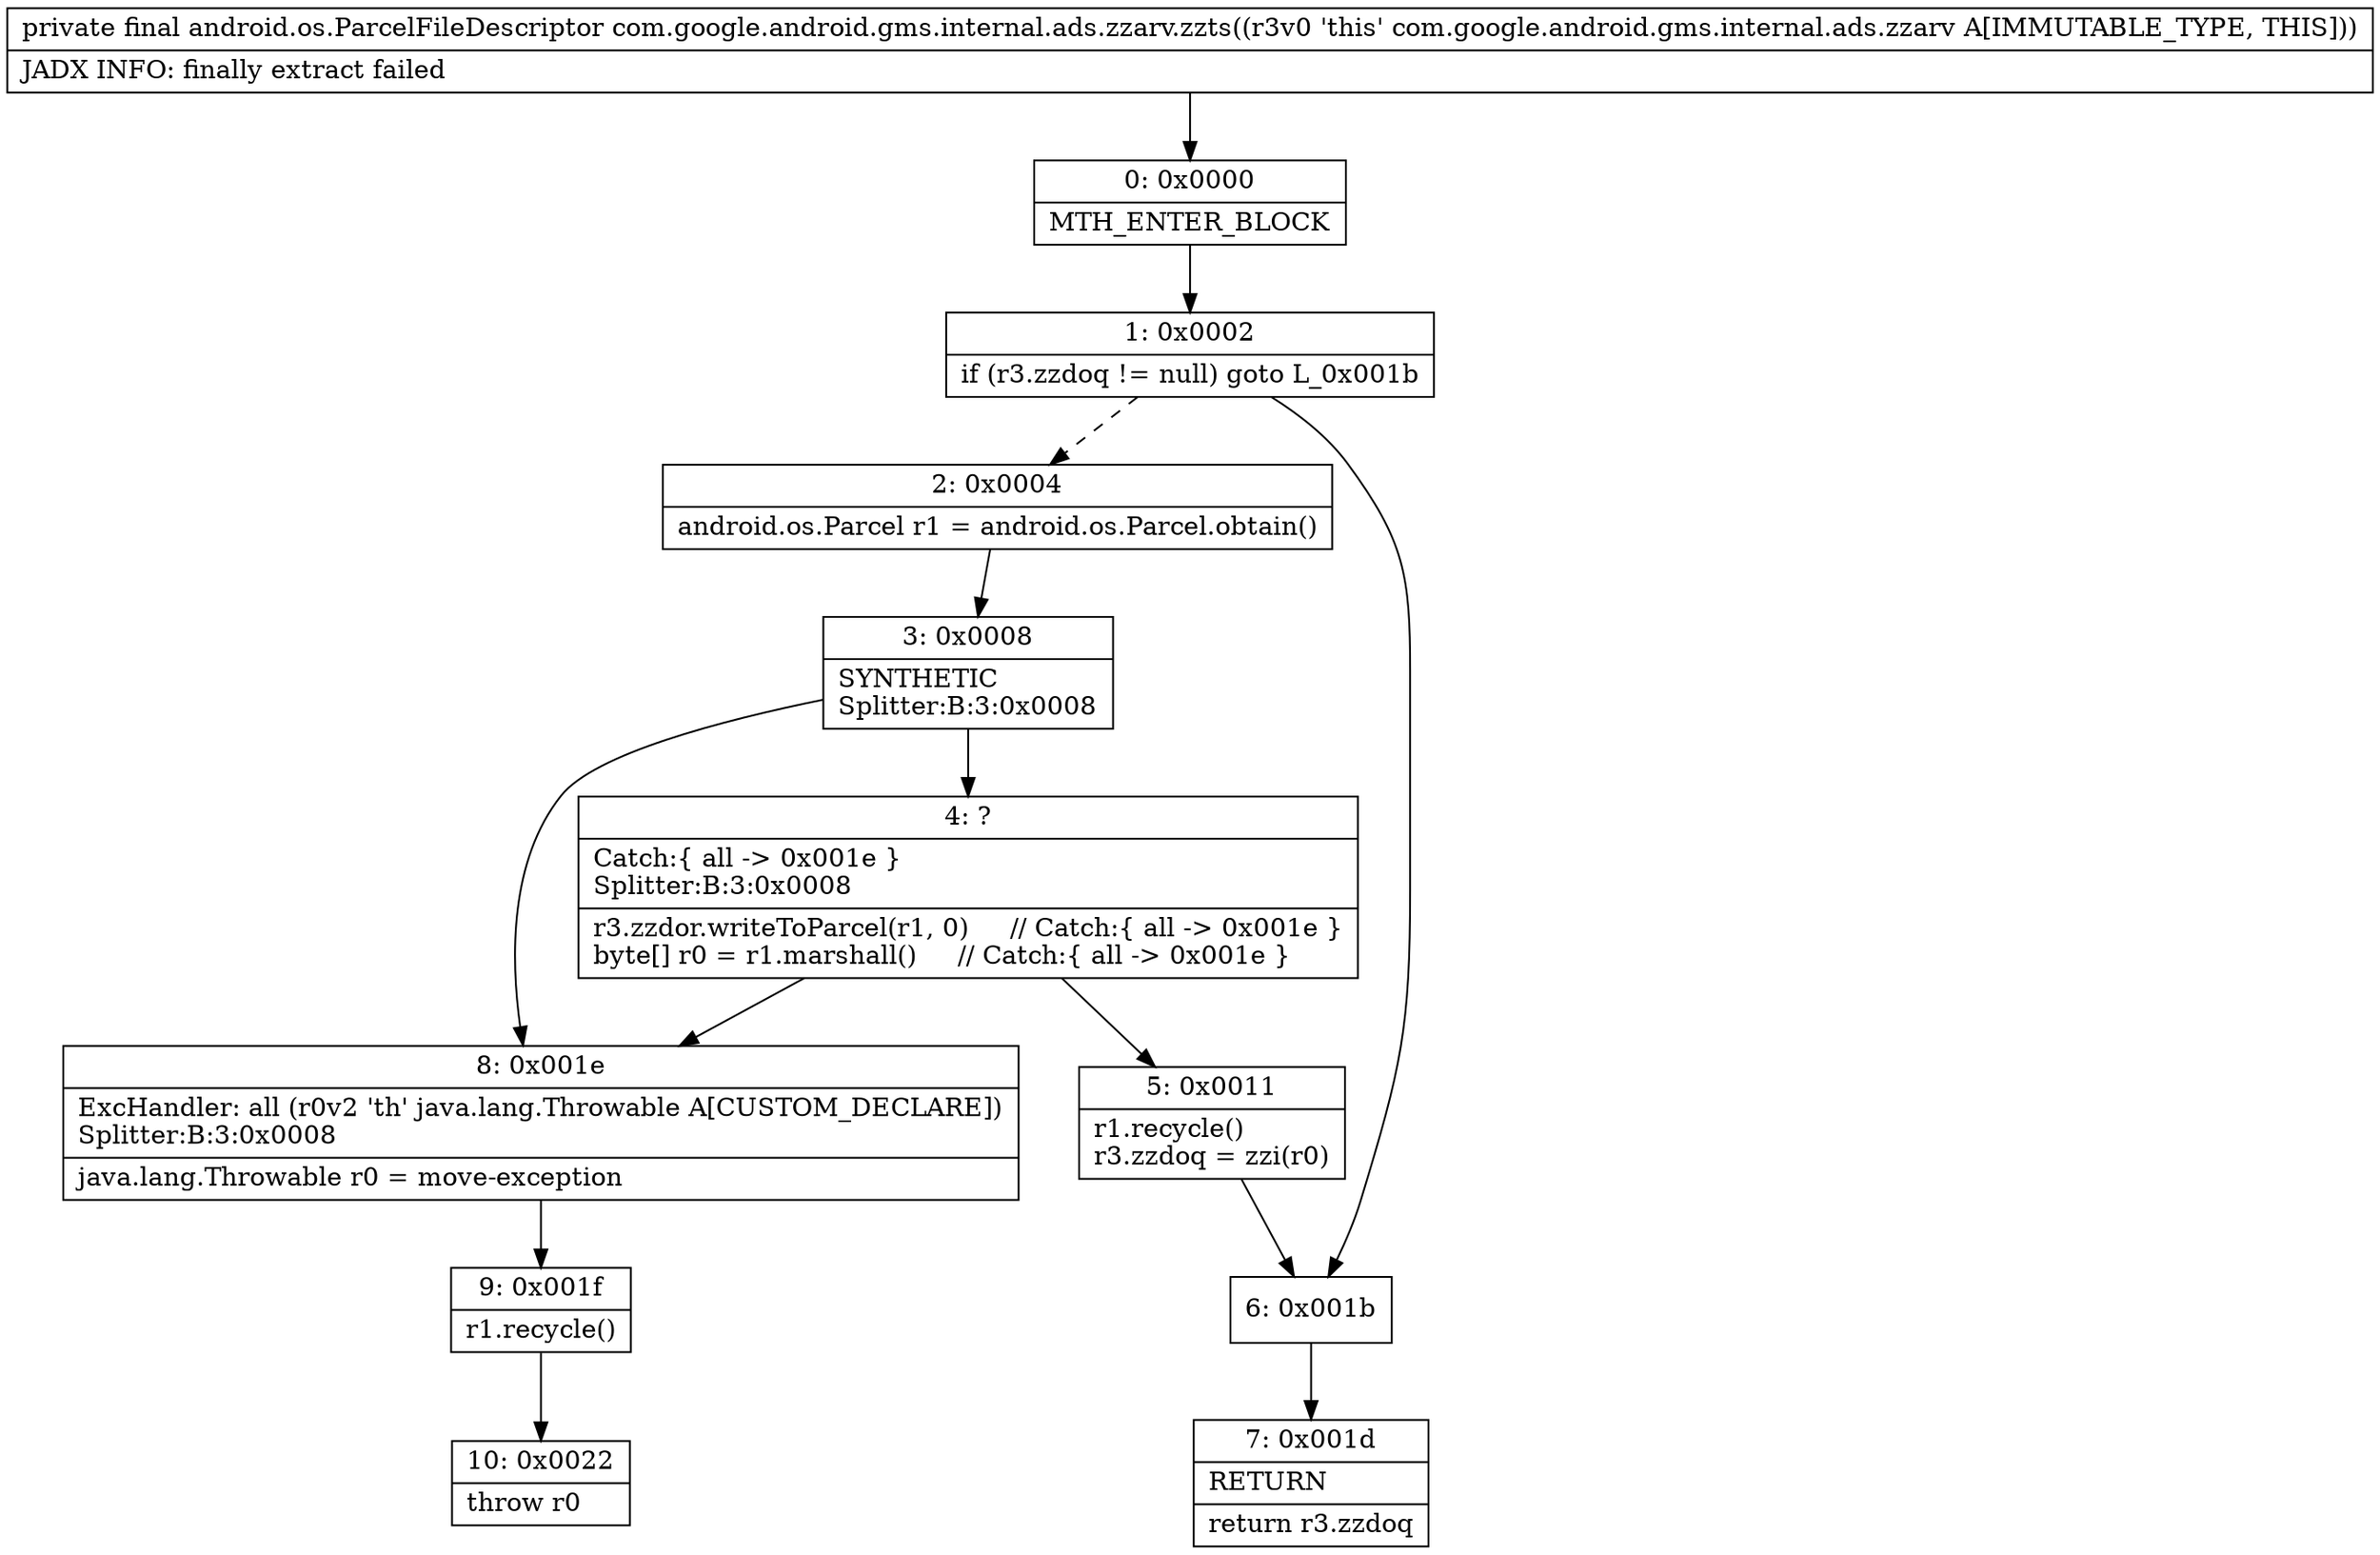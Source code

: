 digraph "CFG forcom.google.android.gms.internal.ads.zzarv.zzts()Landroid\/os\/ParcelFileDescriptor;" {
Node_0 [shape=record,label="{0\:\ 0x0000|MTH_ENTER_BLOCK\l}"];
Node_1 [shape=record,label="{1\:\ 0x0002|if (r3.zzdoq != null) goto L_0x001b\l}"];
Node_2 [shape=record,label="{2\:\ 0x0004|android.os.Parcel r1 = android.os.Parcel.obtain()\l}"];
Node_3 [shape=record,label="{3\:\ 0x0008|SYNTHETIC\lSplitter:B:3:0x0008\l}"];
Node_4 [shape=record,label="{4\:\ ?|Catch:\{ all \-\> 0x001e \}\lSplitter:B:3:0x0008\l|r3.zzdor.writeToParcel(r1, 0)     \/\/ Catch:\{ all \-\> 0x001e \}\lbyte[] r0 = r1.marshall()     \/\/ Catch:\{ all \-\> 0x001e \}\l}"];
Node_5 [shape=record,label="{5\:\ 0x0011|r1.recycle()\lr3.zzdoq = zzi(r0)\l}"];
Node_6 [shape=record,label="{6\:\ 0x001b}"];
Node_7 [shape=record,label="{7\:\ 0x001d|RETURN\l|return r3.zzdoq\l}"];
Node_8 [shape=record,label="{8\:\ 0x001e|ExcHandler: all (r0v2 'th' java.lang.Throwable A[CUSTOM_DECLARE])\lSplitter:B:3:0x0008\l|java.lang.Throwable r0 = move\-exception\l}"];
Node_9 [shape=record,label="{9\:\ 0x001f|r1.recycle()\l}"];
Node_10 [shape=record,label="{10\:\ 0x0022|throw r0\l}"];
MethodNode[shape=record,label="{private final android.os.ParcelFileDescriptor com.google.android.gms.internal.ads.zzarv.zzts((r3v0 'this' com.google.android.gms.internal.ads.zzarv A[IMMUTABLE_TYPE, THIS]))  | JADX INFO: finally extract failed\l}"];
MethodNode -> Node_0;
Node_0 -> Node_1;
Node_1 -> Node_2[style=dashed];
Node_1 -> Node_6;
Node_2 -> Node_3;
Node_3 -> Node_4;
Node_3 -> Node_8;
Node_4 -> Node_5;
Node_4 -> Node_8;
Node_5 -> Node_6;
Node_6 -> Node_7;
Node_8 -> Node_9;
Node_9 -> Node_10;
}

